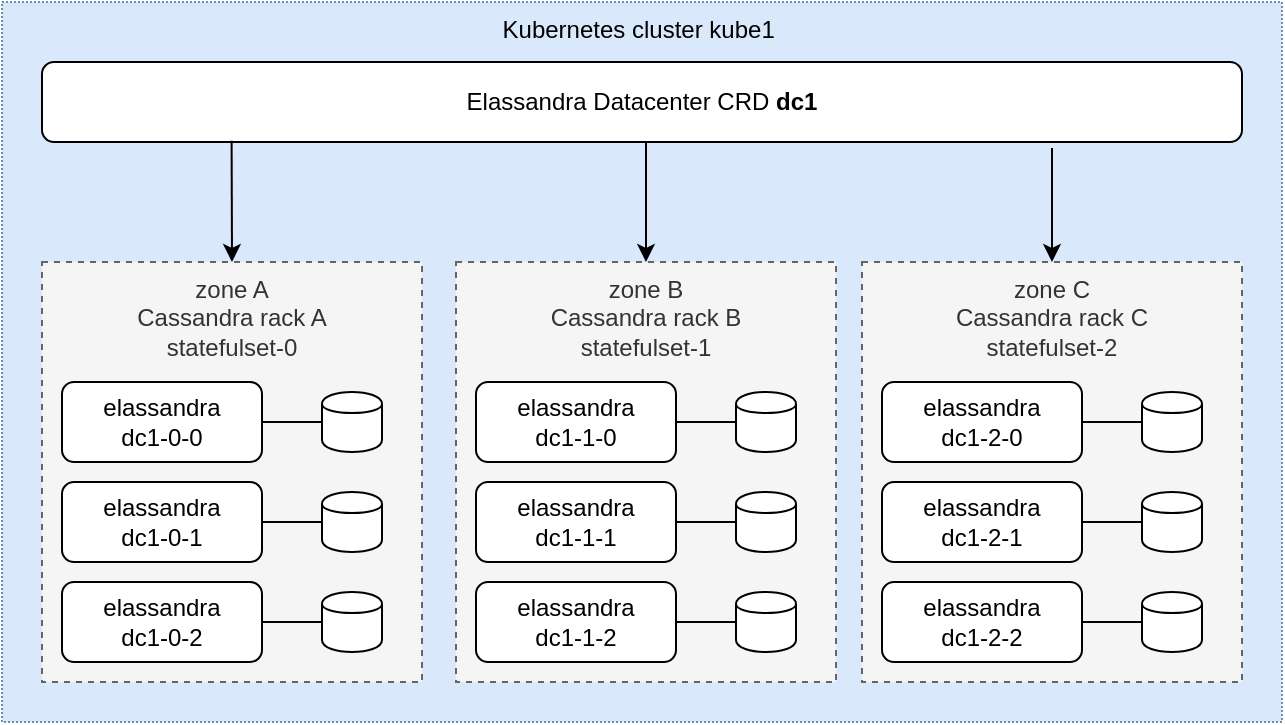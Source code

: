 <mxfile version="12.3.2" type="device" pages="1"><diagram id="wHdjGiGZHqpebldFvwjB" name="Page-1"><mxGraphModel dx="1106" dy="820" grid="0" gridSize="10" guides="1" tooltips="1" connect="1" arrows="1" fold="1" page="1" pageScale="1" pageWidth="1169" pageHeight="827" math="0" shadow="0"><root><mxCell id="0"/><mxCell id="1" parent="0"/><mxCell id="jwno3d0xfklrVnFW0F9n-37" value="Kubernetes cluster kube1&amp;nbsp;" style="rounded=0;whiteSpace=wrap;html=1;dashed=1;dashPattern=1 1;fillColor=#dae8fc;strokeColor=#6c8ebf;verticalAlign=top;" vertex="1" parent="1"><mxGeometry x="370" y="50" width="640" height="360" as="geometry"/></mxCell><mxCell id="jwno3d0xfklrVnFW0F9n-12" value="zone A&lt;br&gt;Cassandra rack A&lt;br&gt;statefulset-0" style="rounded=0;whiteSpace=wrap;html=1;dashed=1;verticalAlign=top;fillColor=#f5f5f5;strokeColor=#666666;fontColor=#333333;" vertex="1" parent="1"><mxGeometry x="390" y="180" width="190" height="210" as="geometry"/></mxCell><mxCell id="jwno3d0xfklrVnFW0F9n-1" value="elassandra&lt;br&gt;dc1-0-0" style="rounded=1;whiteSpace=wrap;html=1;" vertex="1" parent="1"><mxGeometry x="400" y="240" width="100" height="40" as="geometry"/></mxCell><mxCell id="jwno3d0xfklrVnFW0F9n-3" value="elassandra&lt;br&gt;dc1-0-1" style="rounded=1;whiteSpace=wrap;html=1;" vertex="1" parent="1"><mxGeometry x="400" y="290" width="100" height="40" as="geometry"/></mxCell><mxCell id="jwno3d0xfklrVnFW0F9n-4" value="elassandra&lt;br&gt;dc1-0-2" style="rounded=1;whiteSpace=wrap;html=1;" vertex="1" parent="1"><mxGeometry x="400" y="340" width="100" height="40" as="geometry"/></mxCell><mxCell id="jwno3d0xfklrVnFW0F9n-5" value="" style="shape=cylinder;whiteSpace=wrap;html=1;boundedLbl=1;backgroundOutline=1;" vertex="1" parent="1"><mxGeometry x="530" y="245" width="30" height="30" as="geometry"/></mxCell><mxCell id="jwno3d0xfklrVnFW0F9n-7" value="" style="endArrow=none;html=1;entryX=0;entryY=0.5;entryDx=0;entryDy=0;exitX=1;exitY=0.5;exitDx=0;exitDy=0;" edge="1" parent="1" source="jwno3d0xfklrVnFW0F9n-1" target="jwno3d0xfklrVnFW0F9n-5"><mxGeometry width="50" height="50" relative="1" as="geometry"><mxPoint x="400" y="450" as="sourcePoint"/><mxPoint x="450" y="400" as="targetPoint"/></mxGeometry></mxCell><mxCell id="jwno3d0xfklrVnFW0F9n-8" value="" style="shape=cylinder;whiteSpace=wrap;html=1;boundedLbl=1;backgroundOutline=1;" vertex="1" parent="1"><mxGeometry x="530" y="295" width="30" height="30" as="geometry"/></mxCell><mxCell id="jwno3d0xfklrVnFW0F9n-9" value="" style="endArrow=none;html=1;entryX=0;entryY=0.5;entryDx=0;entryDy=0;exitX=1;exitY=0.5;exitDx=0;exitDy=0;" edge="1" parent="1" target="jwno3d0xfklrVnFW0F9n-8"><mxGeometry width="50" height="50" relative="1" as="geometry"><mxPoint x="500" y="310" as="sourcePoint"/><mxPoint x="450" y="450" as="targetPoint"/></mxGeometry></mxCell><mxCell id="jwno3d0xfklrVnFW0F9n-10" value="" style="shape=cylinder;whiteSpace=wrap;html=1;boundedLbl=1;backgroundOutline=1;" vertex="1" parent="1"><mxGeometry x="530" y="345" width="30" height="30" as="geometry"/></mxCell><mxCell id="jwno3d0xfklrVnFW0F9n-11" value="" style="endArrow=none;html=1;entryX=0;entryY=0.5;entryDx=0;entryDy=0;exitX=1;exitY=0.5;exitDx=0;exitDy=0;" edge="1" parent="1" target="jwno3d0xfklrVnFW0F9n-10"><mxGeometry width="50" height="50" relative="1" as="geometry"><mxPoint x="500" y="360" as="sourcePoint"/><mxPoint x="450" y="500" as="targetPoint"/></mxGeometry></mxCell><mxCell id="jwno3d0xfklrVnFW0F9n-13" value="zone B&lt;br&gt;Cassandra rack B&lt;br&gt;statefulset-1" style="rounded=0;whiteSpace=wrap;html=1;dashed=1;verticalAlign=top;fillColor=#f5f5f5;strokeColor=#666666;fontColor=#333333;" vertex="1" parent="1"><mxGeometry x="597" y="180" width="190" height="210" as="geometry"/></mxCell><mxCell id="jwno3d0xfklrVnFW0F9n-14" value="elassandra&lt;br&gt;dc1-1-0" style="rounded=1;whiteSpace=wrap;html=1;" vertex="1" parent="1"><mxGeometry x="607" y="240" width="100" height="40" as="geometry"/></mxCell><mxCell id="jwno3d0xfklrVnFW0F9n-15" value="elassandra&lt;br&gt;dc1-1-1" style="rounded=1;whiteSpace=wrap;html=1;" vertex="1" parent="1"><mxGeometry x="607" y="290" width="100" height="40" as="geometry"/></mxCell><mxCell id="jwno3d0xfklrVnFW0F9n-16" value="elassandra&lt;br&gt;dc1-1-2" style="rounded=1;whiteSpace=wrap;html=1;" vertex="1" parent="1"><mxGeometry x="607" y="340" width="100" height="40" as="geometry"/></mxCell><mxCell id="jwno3d0xfklrVnFW0F9n-17" value="" style="shape=cylinder;whiteSpace=wrap;html=1;boundedLbl=1;backgroundOutline=1;" vertex="1" parent="1"><mxGeometry x="737" y="245" width="30" height="30" as="geometry"/></mxCell><mxCell id="jwno3d0xfklrVnFW0F9n-18" value="" style="endArrow=none;html=1;entryX=0;entryY=0.5;entryDx=0;entryDy=0;exitX=1;exitY=0.5;exitDx=0;exitDy=0;" edge="1" parent="1" source="jwno3d0xfklrVnFW0F9n-14" target="jwno3d0xfklrVnFW0F9n-17"><mxGeometry width="50" height="50" relative="1" as="geometry"><mxPoint x="607" y="450" as="sourcePoint"/><mxPoint x="657" y="400" as="targetPoint"/></mxGeometry></mxCell><mxCell id="jwno3d0xfklrVnFW0F9n-19" value="" style="shape=cylinder;whiteSpace=wrap;html=1;boundedLbl=1;backgroundOutline=1;" vertex="1" parent="1"><mxGeometry x="737" y="295" width="30" height="30" as="geometry"/></mxCell><mxCell id="jwno3d0xfklrVnFW0F9n-20" value="" style="endArrow=none;html=1;entryX=0;entryY=0.5;entryDx=0;entryDy=0;exitX=1;exitY=0.5;exitDx=0;exitDy=0;" edge="1" parent="1" target="jwno3d0xfklrVnFW0F9n-19"><mxGeometry width="50" height="50" relative="1" as="geometry"><mxPoint x="707" y="310" as="sourcePoint"/><mxPoint x="657" y="450" as="targetPoint"/></mxGeometry></mxCell><mxCell id="jwno3d0xfklrVnFW0F9n-21" value="" style="shape=cylinder;whiteSpace=wrap;html=1;boundedLbl=1;backgroundOutline=1;" vertex="1" parent="1"><mxGeometry x="737" y="345" width="30" height="30" as="geometry"/></mxCell><mxCell id="jwno3d0xfklrVnFW0F9n-22" value="" style="endArrow=none;html=1;entryX=0;entryY=0.5;entryDx=0;entryDy=0;exitX=1;exitY=0.5;exitDx=0;exitDy=0;" edge="1" parent="1" target="jwno3d0xfklrVnFW0F9n-21"><mxGeometry width="50" height="50" relative="1" as="geometry"><mxPoint x="707" y="360" as="sourcePoint"/><mxPoint x="657" y="500" as="targetPoint"/></mxGeometry></mxCell><mxCell id="jwno3d0xfklrVnFW0F9n-23" value="zone C&lt;br&gt;Cassandra rack C&lt;br&gt;statefulset-2" style="rounded=0;whiteSpace=wrap;html=1;dashed=1;verticalAlign=top;fillColor=#f5f5f5;strokeColor=#666666;fontColor=#333333;" vertex="1" parent="1"><mxGeometry x="800" y="180" width="190" height="210" as="geometry"/></mxCell><mxCell id="jwno3d0xfklrVnFW0F9n-24" value="elassandra&lt;br&gt;dc1-2-0" style="rounded=1;whiteSpace=wrap;html=1;" vertex="1" parent="1"><mxGeometry x="810" y="240" width="100" height="40" as="geometry"/></mxCell><mxCell id="jwno3d0xfklrVnFW0F9n-25" value="elassandra&lt;br&gt;dc1-2-1" style="rounded=1;whiteSpace=wrap;html=1;" vertex="1" parent="1"><mxGeometry x="810" y="290" width="100" height="40" as="geometry"/></mxCell><mxCell id="jwno3d0xfklrVnFW0F9n-26" value="elassandra&lt;br&gt;dc1-2-2" style="rounded=1;whiteSpace=wrap;html=1;" vertex="1" parent="1"><mxGeometry x="810" y="340" width="100" height="40" as="geometry"/></mxCell><mxCell id="jwno3d0xfklrVnFW0F9n-27" value="" style="shape=cylinder;whiteSpace=wrap;html=1;boundedLbl=1;backgroundOutline=1;" vertex="1" parent="1"><mxGeometry x="940" y="245" width="30" height="30" as="geometry"/></mxCell><mxCell id="jwno3d0xfklrVnFW0F9n-28" value="" style="endArrow=none;html=1;entryX=0;entryY=0.5;entryDx=0;entryDy=0;exitX=1;exitY=0.5;exitDx=0;exitDy=0;" edge="1" parent="1" source="jwno3d0xfklrVnFW0F9n-24" target="jwno3d0xfklrVnFW0F9n-27"><mxGeometry width="50" height="50" relative="1" as="geometry"><mxPoint x="810" y="450" as="sourcePoint"/><mxPoint x="860" y="400" as="targetPoint"/></mxGeometry></mxCell><mxCell id="jwno3d0xfklrVnFW0F9n-29" value="" style="shape=cylinder;whiteSpace=wrap;html=1;boundedLbl=1;backgroundOutline=1;" vertex="1" parent="1"><mxGeometry x="940" y="295" width="30" height="30" as="geometry"/></mxCell><mxCell id="jwno3d0xfklrVnFW0F9n-30" value="" style="endArrow=none;html=1;entryX=0;entryY=0.5;entryDx=0;entryDy=0;exitX=1;exitY=0.5;exitDx=0;exitDy=0;" edge="1" parent="1" target="jwno3d0xfklrVnFW0F9n-29"><mxGeometry width="50" height="50" relative="1" as="geometry"><mxPoint x="910" y="310" as="sourcePoint"/><mxPoint x="860" y="450" as="targetPoint"/></mxGeometry></mxCell><mxCell id="jwno3d0xfklrVnFW0F9n-31" value="" style="shape=cylinder;whiteSpace=wrap;html=1;boundedLbl=1;backgroundOutline=1;" vertex="1" parent="1"><mxGeometry x="940" y="345" width="30" height="30" as="geometry"/></mxCell><mxCell id="jwno3d0xfklrVnFW0F9n-32" value="" style="endArrow=none;html=1;entryX=0;entryY=0.5;entryDx=0;entryDy=0;exitX=1;exitY=0.5;exitDx=0;exitDy=0;" edge="1" parent="1" target="jwno3d0xfklrVnFW0F9n-31"><mxGeometry width="50" height="50" relative="1" as="geometry"><mxPoint x="910" y="360" as="sourcePoint"/><mxPoint x="860" y="500" as="targetPoint"/></mxGeometry></mxCell><mxCell id="jwno3d0xfklrVnFW0F9n-33" value="Elassandra Datacenter CRD &lt;b&gt;dc1&lt;/b&gt;" style="rounded=1;whiteSpace=wrap;html=1;" vertex="1" parent="1"><mxGeometry x="390" y="80" width="600" height="40" as="geometry"/></mxCell><mxCell id="jwno3d0xfklrVnFW0F9n-34" value="" style="endArrow=classic;html=1;exitX=0.158;exitY=0.983;exitDx=0;exitDy=0;entryX=0.5;entryY=0;entryDx=0;entryDy=0;exitPerimeter=0;" edge="1" parent="1" source="jwno3d0xfklrVnFW0F9n-33" target="jwno3d0xfklrVnFW0F9n-12"><mxGeometry width="50" height="50" relative="1" as="geometry"><mxPoint x="670" y="170" as="sourcePoint"/><mxPoint x="720" y="120" as="targetPoint"/></mxGeometry></mxCell><mxCell id="jwno3d0xfklrVnFW0F9n-35" value="" style="endArrow=classic;html=1;entryX=0.5;entryY=0;entryDx=0;entryDy=0;" edge="1" parent="1" target="jwno3d0xfklrVnFW0F9n-13"><mxGeometry width="50" height="50" relative="1" as="geometry"><mxPoint x="692" y="120" as="sourcePoint"/><mxPoint x="495" y="190" as="targetPoint"/></mxGeometry></mxCell><mxCell id="jwno3d0xfklrVnFW0F9n-36" value="" style="endArrow=classic;html=1;entryX=0.5;entryY=0;entryDx=0;entryDy=0;" edge="1" parent="1" target="jwno3d0xfklrVnFW0F9n-23"><mxGeometry width="50" height="50" relative="1" as="geometry"><mxPoint x="895" y="123" as="sourcePoint"/><mxPoint x="701.818" y="190" as="targetPoint"/></mxGeometry></mxCell></root></mxGraphModel></diagram></mxfile>